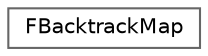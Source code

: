 digraph "Graphical Class Hierarchy"
{
 // INTERACTIVE_SVG=YES
 // LATEX_PDF_SIZE
  bgcolor="transparent";
  edge [fontname=Helvetica,fontsize=10,labelfontname=Helvetica,labelfontsize=10];
  node [fontname=Helvetica,fontsize=10,shape=box,height=0.2,width=0.4];
  rankdir="LR";
  Node0 [id="Node000000",label="FBacktrackMap",height=0.2,width=0.4,color="grey40", fillcolor="white", style="filled",URL="$df/d7e/classFBacktrackMap.html",tooltip="This class maps from final objects to their original source object, across cloning,..."];
}
